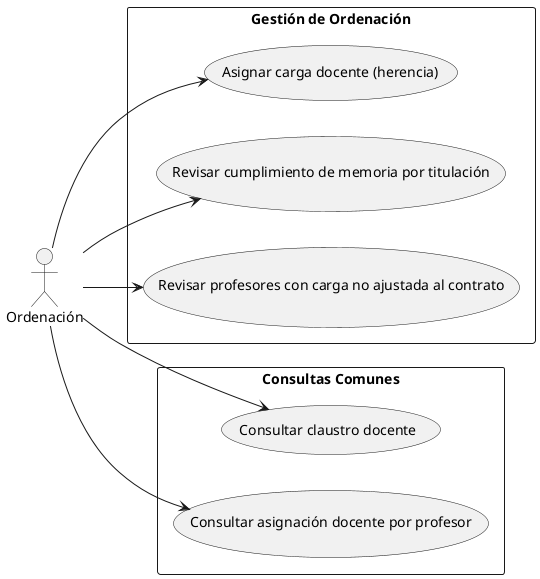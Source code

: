 @startuml
left to right direction

actor "Ordenación" as A_Ordenacion

rectangle "Gestión de Ordenación" {
    usecase "Asignar carga docente (herencia)" as UC1
    usecase "Revisar cumplimiento de memoria por titulación" as UC2
    usecase "Revisar profesores con carga no ajustada al contrato" as UC3
}

rectangle "Consultas Comunes" {
    usecase "Consultar claustro docente" as UC4
    usecase "Consultar asignación docente por profesor" as UC5
}

A_Ordenacion --> UC1
A_Ordenacion --> UC2
A_Ordenacion --> UC3
A_Ordenacion --> UC4
A_Ordenacion --> UC5

@enduml
